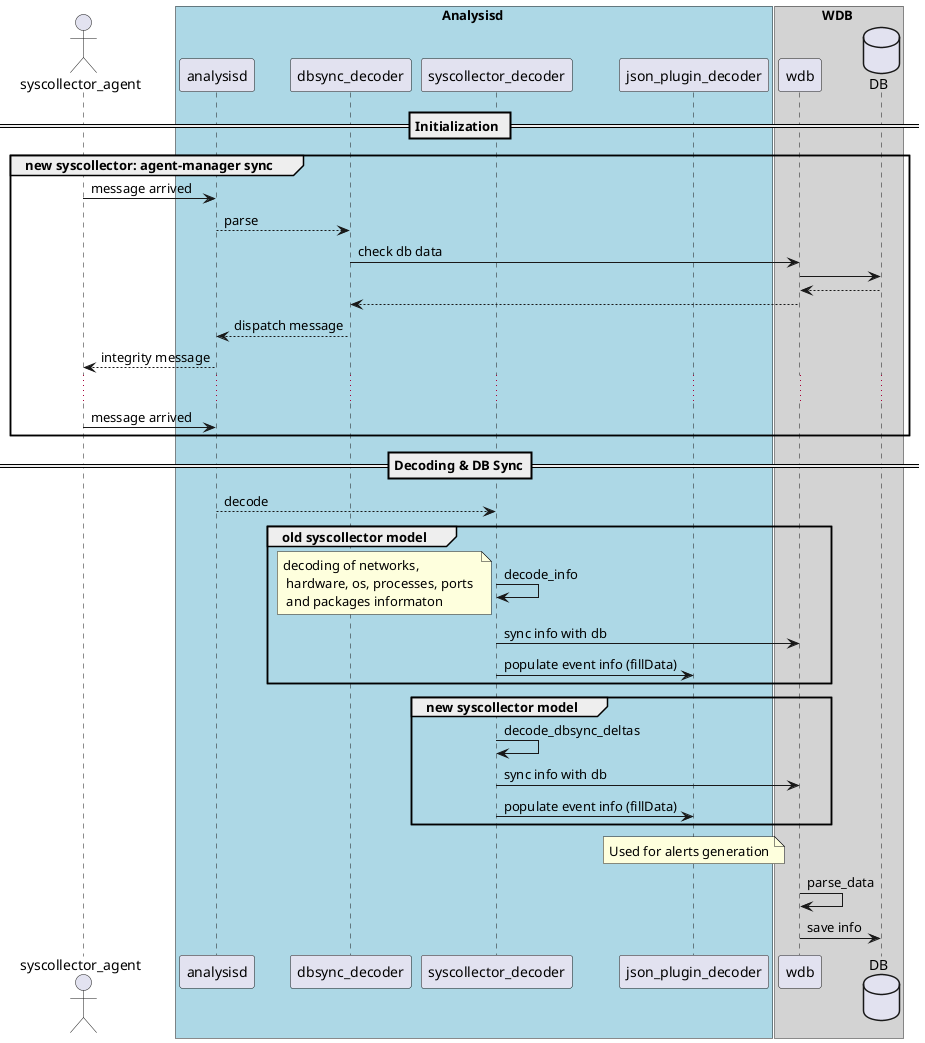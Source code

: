 ' Copyright (C) 2023-2024, RV Bionics Group SpA.
' Created by Securics, Inc. <info@rvbionics.com>.
' This program is free software; you can redistribute it and/or modify it under the terms of GPLv2

@startuml syscollector-manager-side

actor syscollector_agent as sysco


box Analysisd #LightBlue
participant analysisd
participant dbsync_decoder
participant syscollector_decoder
participant json_plugin_decoder
end box

box WDB #LightGrey
participant wdb
database DB
end box

== Initialization ==

group new syscollector: agent-manager sync
sysco -> analysisd : message arrived
analysisd --> dbsync_decoder : parse
dbsync_decoder -> wdb : check db data
wdb -> DB
DB --> wdb
wdb --> dbsync_decoder
dbsync_decoder --> analysisd : dispatch message
analysisd --> sysco : integrity message
...
sysco -> analysisd : message arrived
end group


== Decoding & DB Sync==

analysisd --> syscollector_decoder : decode
group old syscollector model
syscollector_decoder -> syscollector_decoder : decode_info
note left: decoding of networks, \n hardware, os, processes, ports \n and packages informaton
syscollector_decoder -> wdb : sync info with db
syscollector_decoder -> json_plugin_decoder : populate event info (fillData)
end

group new syscollector model
syscollector_decoder -> syscollector_decoder : decode_dbsync_deltas
syscollector_decoder -> wdb : sync info with db
syscollector_decoder -> json_plugin_decoder : populate event info (fillData)
end

/ note over json_plugin_decoder: Used for alerts generation

wdb -> wdb : parse_data
wdb -> DB : save info

@enduml
